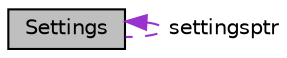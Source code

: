digraph "Settings"
{
 // LATEX_PDF_SIZE
  edge [fontname="Helvetica",fontsize="10",labelfontname="Helvetica",labelfontsize="10"];
  node [fontname="Helvetica",fontsize="10",shape=record];
  Node1 [label="Settings",height=0.2,width=0.4,color="black", fillcolor="grey75", style="filled", fontcolor="black",tooltip="Manages application settings."];
  Node1 -> Node1 [dir="back",color="darkorchid3",fontsize="10",style="dashed",label=" settingsptr" ,fontname="Helvetica"];
}
